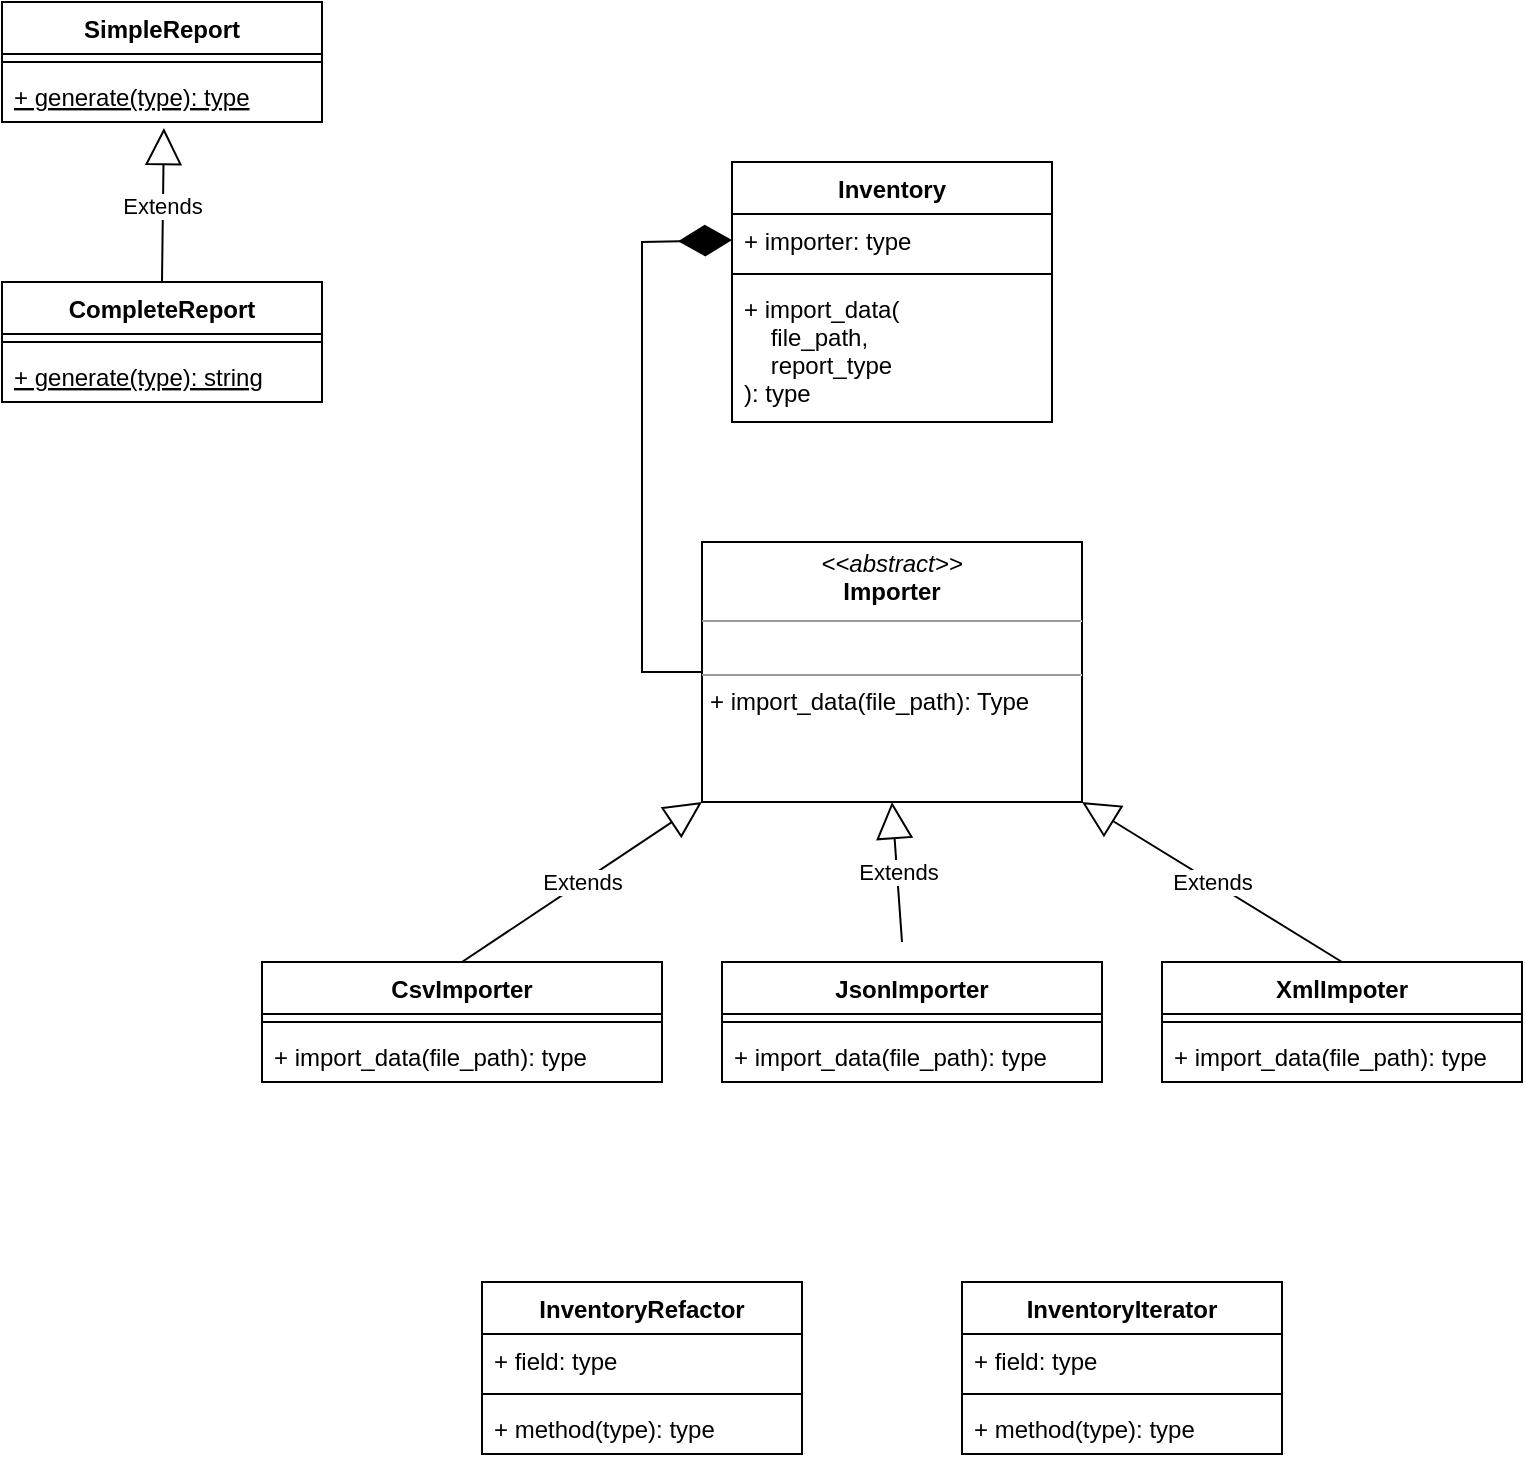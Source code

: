 <mxfile version="16.6.3" type="device"><diagram id="C5RBs43oDa-KdzZeNtuy" name="Page-1"><mxGraphModel dx="1673" dy="2110" grid="1" gridSize="10" guides="1" tooltips="1" connect="1" arrows="1" fold="1" page="1" pageScale="1" pageWidth="827" pageHeight="1169" math="0" shadow="0"><root><mxCell id="WIyWlLk6GJQsqaUBKTNV-0"/><mxCell id="WIyWlLk6GJQsqaUBKTNV-1" parent="WIyWlLk6GJQsqaUBKTNV-0"/><mxCell id="vytcru-i674d2EJMcvFR-4" value="SimpleReport" style="swimlane;fontStyle=1;align=center;verticalAlign=top;childLayout=stackLayout;horizontal=1;startSize=26;horizontalStack=0;resizeParent=1;resizeParentMax=0;resizeLast=0;collapsible=1;marginBottom=0;" vertex="1" parent="WIyWlLk6GJQsqaUBKTNV-1"><mxGeometry x="40" y="-1150" width="160" height="60" as="geometry"/></mxCell><mxCell id="vytcru-i674d2EJMcvFR-6" value="" style="line;strokeWidth=1;fillColor=none;align=left;verticalAlign=middle;spacingTop=-1;spacingLeft=3;spacingRight=3;rotatable=0;labelPosition=right;points=[];portConstraint=eastwest;" vertex="1" parent="vytcru-i674d2EJMcvFR-4"><mxGeometry y="26" width="160" height="8" as="geometry"/></mxCell><mxCell id="vytcru-i674d2EJMcvFR-7" value="+ generate(type): type" style="text;strokeColor=none;fillColor=none;align=left;verticalAlign=top;spacingLeft=4;spacingRight=4;overflow=hidden;rotatable=0;points=[[0,0.5],[1,0.5]];portConstraint=eastwest;fontStyle=4" vertex="1" parent="vytcru-i674d2EJMcvFR-4"><mxGeometry y="34" width="160" height="26" as="geometry"/></mxCell><mxCell id="vytcru-i674d2EJMcvFR-8" value="CompleteReport" style="swimlane;fontStyle=1;align=center;verticalAlign=top;childLayout=stackLayout;horizontal=1;startSize=26;horizontalStack=0;resizeParent=1;resizeParentMax=0;resizeLast=0;collapsible=1;marginBottom=0;" vertex="1" parent="WIyWlLk6GJQsqaUBKTNV-1"><mxGeometry x="40" y="-1010" width="160" height="60" as="geometry"/></mxCell><mxCell id="vytcru-i674d2EJMcvFR-10" value="" style="line;strokeWidth=1;fillColor=none;align=left;verticalAlign=middle;spacingTop=-1;spacingLeft=3;spacingRight=3;rotatable=0;labelPosition=right;points=[];portConstraint=eastwest;" vertex="1" parent="vytcru-i674d2EJMcvFR-8"><mxGeometry y="26" width="160" height="8" as="geometry"/></mxCell><mxCell id="vytcru-i674d2EJMcvFR-11" value="+ generate(type): string" style="text;strokeColor=none;fillColor=none;align=left;verticalAlign=top;spacingLeft=4;spacingRight=4;overflow=hidden;rotatable=0;points=[[0,0.5],[1,0.5]];portConstraint=eastwest;fontStyle=4" vertex="1" parent="vytcru-i674d2EJMcvFR-8"><mxGeometry y="34" width="160" height="26" as="geometry"/></mxCell><mxCell id="vytcru-i674d2EJMcvFR-12" value="Inventory" style="swimlane;fontStyle=1;align=center;verticalAlign=top;childLayout=stackLayout;horizontal=1;startSize=26;horizontalStack=0;resizeParent=1;resizeParentMax=0;resizeLast=0;collapsible=1;marginBottom=0;" vertex="1" parent="WIyWlLk6GJQsqaUBKTNV-1"><mxGeometry x="405" y="-1070" width="160" height="130" as="geometry"/></mxCell><mxCell id="vytcru-i674d2EJMcvFR-13" value="+ importer: type" style="text;strokeColor=none;fillColor=none;align=left;verticalAlign=top;spacingLeft=4;spacingRight=4;overflow=hidden;rotatable=0;points=[[0,0.5],[1,0.5]];portConstraint=eastwest;" vertex="1" parent="vytcru-i674d2EJMcvFR-12"><mxGeometry y="26" width="160" height="26" as="geometry"/></mxCell><mxCell id="vytcru-i674d2EJMcvFR-14" value="" style="line;strokeWidth=1;fillColor=none;align=left;verticalAlign=middle;spacingTop=-1;spacingLeft=3;spacingRight=3;rotatable=0;labelPosition=right;points=[];portConstraint=eastwest;" vertex="1" parent="vytcru-i674d2EJMcvFR-12"><mxGeometry y="52" width="160" height="8" as="geometry"/></mxCell><mxCell id="vytcru-i674d2EJMcvFR-15" value="+ import_data(&#10;    file_path,&#10;    report_type&#10;): type" style="text;strokeColor=none;fillColor=none;align=left;verticalAlign=top;spacingLeft=4;spacingRight=4;overflow=hidden;rotatable=0;points=[[0,0.5],[1,0.5]];portConstraint=eastwest;" vertex="1" parent="vytcru-i674d2EJMcvFR-12"><mxGeometry y="60" width="160" height="70" as="geometry"/></mxCell><mxCell id="vytcru-i674d2EJMcvFR-23" value="&lt;p style=&quot;margin: 0px ; margin-top: 4px ; text-align: center&quot;&gt;&lt;i&gt;&amp;lt;&amp;lt;abstract&amp;gt;&amp;gt;&lt;/i&gt;&lt;br&gt;&lt;b&gt;Importer&lt;/b&gt;&lt;/p&gt;&lt;hr size=&quot;1&quot;&gt;&lt;p style=&quot;margin: 0px ; margin-left: 4px&quot;&gt;&lt;br&gt;&lt;/p&gt;&lt;hr size=&quot;1&quot;&gt;&lt;p style=&quot;margin: 0px ; margin-left: 4px&quot;&gt;+ import_data(file_path): Type&lt;br&gt;&lt;/p&gt;" style="verticalAlign=top;align=left;overflow=fill;fontSize=12;fontFamily=Helvetica;html=1;" vertex="1" parent="WIyWlLk6GJQsqaUBKTNV-1"><mxGeometry x="390" y="-880" width="190" height="130" as="geometry"/></mxCell><mxCell id="vytcru-i674d2EJMcvFR-24" value="Extends" style="endArrow=block;endSize=16;endFill=0;html=1;rounded=0;exitX=0.5;exitY=0;exitDx=0;exitDy=0;entryX=0.506;entryY=1.115;entryDx=0;entryDy=0;entryPerimeter=0;" edge="1" parent="WIyWlLk6GJQsqaUBKTNV-1" source="vytcru-i674d2EJMcvFR-8" target="vytcru-i674d2EJMcvFR-7"><mxGeometry width="160" relative="1" as="geometry"><mxPoint x="280" y="-980" as="sourcePoint"/><mxPoint x="440" y="-980" as="targetPoint"/></mxGeometry></mxCell><mxCell id="vytcru-i674d2EJMcvFR-25" value="CsvImporter" style="swimlane;fontStyle=1;align=center;verticalAlign=top;childLayout=stackLayout;horizontal=1;startSize=26;horizontalStack=0;resizeParent=1;resizeParentMax=0;resizeLast=0;collapsible=1;marginBottom=0;" vertex="1" parent="WIyWlLk6GJQsqaUBKTNV-1"><mxGeometry x="170" y="-670" width="200" height="60" as="geometry"/></mxCell><mxCell id="vytcru-i674d2EJMcvFR-27" value="" style="line;strokeWidth=1;fillColor=none;align=left;verticalAlign=middle;spacingTop=-1;spacingLeft=3;spacingRight=3;rotatable=0;labelPosition=right;points=[];portConstraint=eastwest;" vertex="1" parent="vytcru-i674d2EJMcvFR-25"><mxGeometry y="26" width="200" height="8" as="geometry"/></mxCell><mxCell id="vytcru-i674d2EJMcvFR-28" value="+ import_data(file_path): type" style="text;strokeColor=none;fillColor=none;align=left;verticalAlign=top;spacingLeft=4;spacingRight=4;overflow=hidden;rotatable=0;points=[[0,0.5],[1,0.5]];portConstraint=eastwest;" vertex="1" parent="vytcru-i674d2EJMcvFR-25"><mxGeometry y="34" width="200" height="26" as="geometry"/></mxCell><mxCell id="vytcru-i674d2EJMcvFR-29" value="JsonImporter" style="swimlane;fontStyle=1;align=center;verticalAlign=top;childLayout=stackLayout;horizontal=1;startSize=26;horizontalStack=0;resizeParent=1;resizeParentMax=0;resizeLast=0;collapsible=1;marginBottom=0;" vertex="1" parent="WIyWlLk6GJQsqaUBKTNV-1"><mxGeometry x="400" y="-670" width="190" height="60" as="geometry"/></mxCell><mxCell id="vytcru-i674d2EJMcvFR-31" value="" style="line;strokeWidth=1;fillColor=none;align=left;verticalAlign=middle;spacingTop=-1;spacingLeft=3;spacingRight=3;rotatable=0;labelPosition=right;points=[];portConstraint=eastwest;" vertex="1" parent="vytcru-i674d2EJMcvFR-29"><mxGeometry y="26" width="190" height="8" as="geometry"/></mxCell><mxCell id="vytcru-i674d2EJMcvFR-32" value="+ import_data(file_path): type" style="text;strokeColor=none;fillColor=none;align=left;verticalAlign=top;spacingLeft=4;spacingRight=4;overflow=hidden;rotatable=0;points=[[0,0.5],[1,0.5]];portConstraint=eastwest;" vertex="1" parent="vytcru-i674d2EJMcvFR-29"><mxGeometry y="34" width="190" height="26" as="geometry"/></mxCell><mxCell id="vytcru-i674d2EJMcvFR-33" value="XmlImpoter" style="swimlane;fontStyle=1;align=center;verticalAlign=top;childLayout=stackLayout;horizontal=1;startSize=26;horizontalStack=0;resizeParent=1;resizeParentMax=0;resizeLast=0;collapsible=1;marginBottom=0;" vertex="1" parent="WIyWlLk6GJQsqaUBKTNV-1"><mxGeometry x="620" y="-670" width="180" height="60" as="geometry"/></mxCell><mxCell id="vytcru-i674d2EJMcvFR-35" value="" style="line;strokeWidth=1;fillColor=none;align=left;verticalAlign=middle;spacingTop=-1;spacingLeft=3;spacingRight=3;rotatable=0;labelPosition=right;points=[];portConstraint=eastwest;" vertex="1" parent="vytcru-i674d2EJMcvFR-33"><mxGeometry y="26" width="180" height="8" as="geometry"/></mxCell><mxCell id="vytcru-i674d2EJMcvFR-36" value="+ import_data(file_path): type" style="text;strokeColor=none;fillColor=none;align=left;verticalAlign=top;spacingLeft=4;spacingRight=4;overflow=hidden;rotatable=0;points=[[0,0.5],[1,0.5]];portConstraint=eastwest;" vertex="1" parent="vytcru-i674d2EJMcvFR-33"><mxGeometry y="34" width="180" height="26" as="geometry"/></mxCell><mxCell id="vytcru-i674d2EJMcvFR-38" value="Extends" style="endArrow=block;endSize=16;endFill=0;html=1;rounded=0;exitX=0.5;exitY=0;exitDx=0;exitDy=0;entryX=0;entryY=1;entryDx=0;entryDy=0;" edge="1" parent="WIyWlLk6GJQsqaUBKTNV-1" source="vytcru-i674d2EJMcvFR-25" target="vytcru-i674d2EJMcvFR-23"><mxGeometry width="160" relative="1" as="geometry"><mxPoint x="330" y="-590" as="sourcePoint"/><mxPoint x="490" y="-590" as="targetPoint"/></mxGeometry></mxCell><mxCell id="vytcru-i674d2EJMcvFR-39" value="Extends" style="endArrow=block;endSize=16;endFill=0;html=1;rounded=0;entryX=0.5;entryY=1;entryDx=0;entryDy=0;" edge="1" parent="WIyWlLk6GJQsqaUBKTNV-1" target="vytcru-i674d2EJMcvFR-23"><mxGeometry width="160" relative="1" as="geometry"><mxPoint x="490" y="-680" as="sourcePoint"/><mxPoint x="497.92" y="-750" as="targetPoint"/></mxGeometry></mxCell><mxCell id="vytcru-i674d2EJMcvFR-40" value="Extends" style="endArrow=block;endSize=16;endFill=0;html=1;rounded=0;exitX=0.5;exitY=0;exitDx=0;exitDy=0;entryX=1;entryY=1;entryDx=0;entryDy=0;" edge="1" parent="WIyWlLk6GJQsqaUBKTNV-1" source="vytcru-i674d2EJMcvFR-33" target="vytcru-i674d2EJMcvFR-23"><mxGeometry width="160" relative="1" as="geometry"><mxPoint x="500" y="-670" as="sourcePoint"/><mxPoint x="630" y="-730" as="targetPoint"/></mxGeometry></mxCell><mxCell id="vytcru-i674d2EJMcvFR-42" value="" style="endArrow=diamondThin;endFill=1;endSize=24;html=1;rounded=0;entryX=0;entryY=0.5;entryDx=0;entryDy=0;exitX=0;exitY=0.5;exitDx=0;exitDy=0;" edge="1" parent="WIyWlLk6GJQsqaUBKTNV-1" source="vytcru-i674d2EJMcvFR-23" target="vytcru-i674d2EJMcvFR-13"><mxGeometry width="160" relative="1" as="geometry"><mxPoint x="330" y="-890" as="sourcePoint"/><mxPoint x="490" y="-890" as="targetPoint"/><Array as="points"><mxPoint x="360" y="-815"/><mxPoint x="360" y="-1030"/></Array></mxGeometry></mxCell><mxCell id="vytcru-i674d2EJMcvFR-43" value="InventoryRefactor" style="swimlane;fontStyle=1;align=center;verticalAlign=top;childLayout=stackLayout;horizontal=1;startSize=26;horizontalStack=0;resizeParent=1;resizeParentMax=0;resizeLast=0;collapsible=1;marginBottom=0;" vertex="1" parent="WIyWlLk6GJQsqaUBKTNV-1"><mxGeometry x="280" y="-510" width="160" height="86" as="geometry"/></mxCell><mxCell id="vytcru-i674d2EJMcvFR-44" value="+ field: type" style="text;strokeColor=none;fillColor=none;align=left;verticalAlign=top;spacingLeft=4;spacingRight=4;overflow=hidden;rotatable=0;points=[[0,0.5],[1,0.5]];portConstraint=eastwest;" vertex="1" parent="vytcru-i674d2EJMcvFR-43"><mxGeometry y="26" width="160" height="26" as="geometry"/></mxCell><mxCell id="vytcru-i674d2EJMcvFR-45" value="" style="line;strokeWidth=1;fillColor=none;align=left;verticalAlign=middle;spacingTop=-1;spacingLeft=3;spacingRight=3;rotatable=0;labelPosition=right;points=[];portConstraint=eastwest;" vertex="1" parent="vytcru-i674d2EJMcvFR-43"><mxGeometry y="52" width="160" height="8" as="geometry"/></mxCell><mxCell id="vytcru-i674d2EJMcvFR-46" value="+ method(type): type" style="text;strokeColor=none;fillColor=none;align=left;verticalAlign=top;spacingLeft=4;spacingRight=4;overflow=hidden;rotatable=0;points=[[0,0.5],[1,0.5]];portConstraint=eastwest;" vertex="1" parent="vytcru-i674d2EJMcvFR-43"><mxGeometry y="60" width="160" height="26" as="geometry"/></mxCell><mxCell id="vytcru-i674d2EJMcvFR-47" value="InventoryIterator" style="swimlane;fontStyle=1;align=center;verticalAlign=top;childLayout=stackLayout;horizontal=1;startSize=26;horizontalStack=0;resizeParent=1;resizeParentMax=0;resizeLast=0;collapsible=1;marginBottom=0;" vertex="1" parent="WIyWlLk6GJQsqaUBKTNV-1"><mxGeometry x="520" y="-510" width="160" height="86" as="geometry"/></mxCell><mxCell id="vytcru-i674d2EJMcvFR-48" value="+ field: type" style="text;strokeColor=none;fillColor=none;align=left;verticalAlign=top;spacingLeft=4;spacingRight=4;overflow=hidden;rotatable=0;points=[[0,0.5],[1,0.5]];portConstraint=eastwest;" vertex="1" parent="vytcru-i674d2EJMcvFR-47"><mxGeometry y="26" width="160" height="26" as="geometry"/></mxCell><mxCell id="vytcru-i674d2EJMcvFR-49" value="" style="line;strokeWidth=1;fillColor=none;align=left;verticalAlign=middle;spacingTop=-1;spacingLeft=3;spacingRight=3;rotatable=0;labelPosition=right;points=[];portConstraint=eastwest;" vertex="1" parent="vytcru-i674d2EJMcvFR-47"><mxGeometry y="52" width="160" height="8" as="geometry"/></mxCell><mxCell id="vytcru-i674d2EJMcvFR-50" value="+ method(type): type" style="text;strokeColor=none;fillColor=none;align=left;verticalAlign=top;spacingLeft=4;spacingRight=4;overflow=hidden;rotatable=0;points=[[0,0.5],[1,0.5]];portConstraint=eastwest;" vertex="1" parent="vytcru-i674d2EJMcvFR-47"><mxGeometry y="60" width="160" height="26" as="geometry"/></mxCell></root></mxGraphModel></diagram></mxfile>